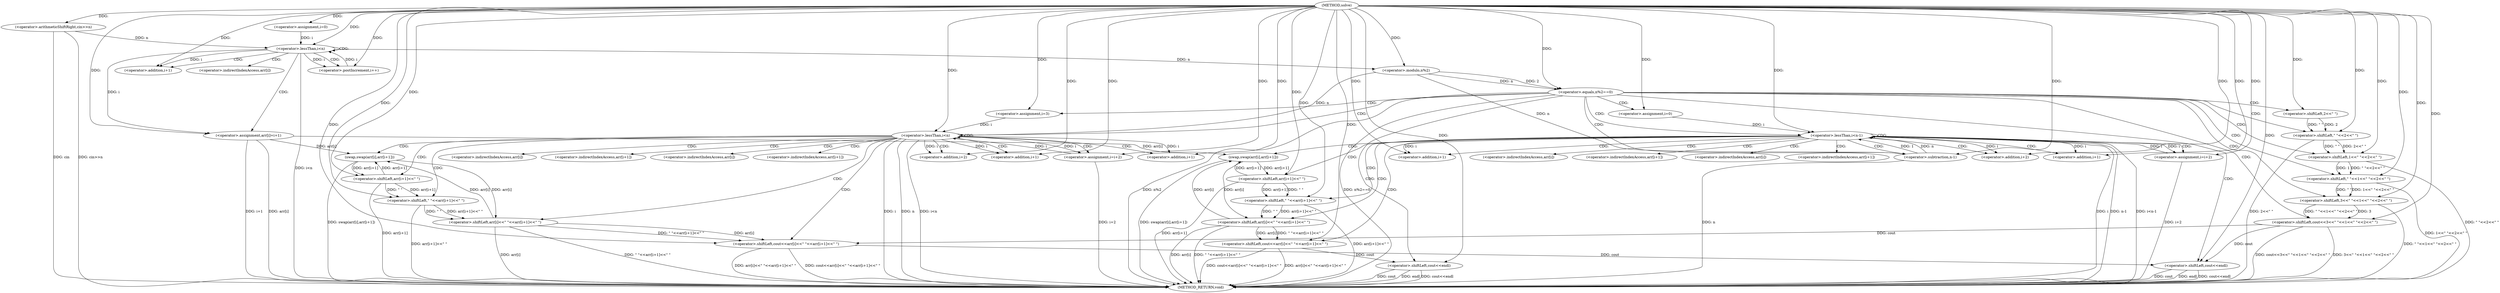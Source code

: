 digraph "solve" {  
"1000101" [label = "(METHOD,solve)" ]
"1000232" [label = "(METHOD_RETURN,void)" ]
"1000104" [label = "(<operator>.arithmeticShiftRight,cin>>n)" ]
"1000110" [label = "(<operator>.assignment,i=0)" ]
"1000113" [label = "(<operator>.lessThan,i<n)" ]
"1000116" [label = "(<operator>.postIncrement,i++)" ]
"1000127" [label = "(<operator>.equals,n%2==0)" ]
"1000119" [label = "(<operator>.assignment,arr[i]=i+1)" ]
"1000173" [label = "(<operator>.shiftLeft,cout<<endl)" ]
"1000128" [label = "(<operator>.modulo,n%2)" ]
"1000135" [label = "(<operator>.assignment,i=0)" ]
"1000138" [label = "(<operator>.lessThan,i<n-1)" ]
"1000178" [label = "(<operator>.shiftLeft,cout<<3<<\" \"<<1<<\" \"<<2<<\" \")" ]
"1000229" [label = "(<operator>.shiftLeft,cout<<endl)" ]
"1000123" [label = "(<operator>.addition,i+1)" ]
"1000144" [label = "(swap,swap(arr[i],arr[i+1]))" ]
"1000153" [label = "(<operator>.shiftLeft,cout<<arr[i]<<\" \"<<arr[i+1]<<\" \")" ]
"1000168" [label = "(<operator>.assignment,i=i+2)" ]
"1000193" [label = "(<operator>.assignment,i=3)" ]
"1000196" [label = "(<operator>.lessThan,i<n)" ]
"1000140" [label = "(<operator>.subtraction,n-1)" ]
"1000180" [label = "(<operator>.shiftLeft,3<<\" \"<<1<<\" \"<<2<<\" \")" ]
"1000200" [label = "(swap,swap(arr[i],arr[i+1]))" ]
"1000209" [label = "(<operator>.shiftLeft,cout<<arr[i]<<\" \"<<arr[i+1]<<\" \")" ]
"1000224" [label = "(<operator>.assignment,i=i+2)" ]
"1000155" [label = "(<operator>.shiftLeft,arr[i]<<\" \"<<arr[i+1]<<\" \")" ]
"1000170" [label = "(<operator>.addition,i+2)" ]
"1000182" [label = "(<operator>.shiftLeft,\" \"<<1<<\" \"<<2<<\" \")" ]
"1000150" [label = "(<operator>.addition,i+1)" ]
"1000159" [label = "(<operator>.shiftLeft,\" \"<<arr[i+1]<<\" \")" ]
"1000184" [label = "(<operator>.shiftLeft,1<<\" \"<<2<<\" \")" ]
"1000211" [label = "(<operator>.shiftLeft,arr[i]<<\" \"<<arr[i+1]<<\" \")" ]
"1000226" [label = "(<operator>.addition,i+2)" ]
"1000161" [label = "(<operator>.shiftLeft,arr[i+1]<<\" \")" ]
"1000186" [label = "(<operator>.shiftLeft,\" \"<<2<<\" \")" ]
"1000206" [label = "(<operator>.addition,i+1)" ]
"1000215" [label = "(<operator>.shiftLeft,\" \"<<arr[i+1]<<\" \")" ]
"1000188" [label = "(<operator>.shiftLeft,2<<\" \")" ]
"1000217" [label = "(<operator>.shiftLeft,arr[i+1]<<\" \")" ]
"1000164" [label = "(<operator>.addition,i+1)" ]
"1000220" [label = "(<operator>.addition,i+1)" ]
"1000120" [label = "(<operator>.indirectIndexAccess,arr[i])" ]
"1000145" [label = "(<operator>.indirectIndexAccess,arr[i])" ]
"1000148" [label = "(<operator>.indirectIndexAccess,arr[i+1])" ]
"1000156" [label = "(<operator>.indirectIndexAccess,arr[i])" ]
"1000201" [label = "(<operator>.indirectIndexAccess,arr[i])" ]
"1000204" [label = "(<operator>.indirectIndexAccess,arr[i+1])" ]
"1000212" [label = "(<operator>.indirectIndexAccess,arr[i])" ]
"1000162" [label = "(<operator>.indirectIndexAccess,arr[i+1])" ]
"1000218" [label = "(<operator>.indirectIndexAccess,arr[i+1])" ]
  "1000104" -> "1000232"  [ label = "DDG: cin>>n"] 
  "1000113" -> "1000232"  [ label = "DDG: i<n"] 
  "1000127" -> "1000232"  [ label = "DDG: n%2"] 
  "1000127" -> "1000232"  [ label = "DDG: n%2==0"] 
  "1000186" -> "1000232"  [ label = "DDG: 2<<\" \""] 
  "1000184" -> "1000232"  [ label = "DDG: \" \"<<2<<\" \""] 
  "1000182" -> "1000232"  [ label = "DDG: 1<<\" \"<<2<<\" \""] 
  "1000180" -> "1000232"  [ label = "DDG: \" \"<<1<<\" \"<<2<<\" \""] 
  "1000178" -> "1000232"  [ label = "DDG: 3<<\" \"<<1<<\" \"<<2<<\" \""] 
  "1000178" -> "1000232"  [ label = "DDG: cout<<3<<\" \"<<1<<\" \"<<2<<\" \""] 
  "1000196" -> "1000232"  [ label = "DDG: i"] 
  "1000196" -> "1000232"  [ label = "DDG: n"] 
  "1000196" -> "1000232"  [ label = "DDG: i<n"] 
  "1000229" -> "1000232"  [ label = "DDG: cout"] 
  "1000229" -> "1000232"  [ label = "DDG: endl"] 
  "1000229" -> "1000232"  [ label = "DDG: cout<<endl"] 
  "1000200" -> "1000232"  [ label = "DDG: swap(arr[i],arr[i+1])"] 
  "1000211" -> "1000232"  [ label = "DDG: arr[i]"] 
  "1000217" -> "1000232"  [ label = "DDG: arr[i+1]"] 
  "1000215" -> "1000232"  [ label = "DDG: arr[i+1]<<\" \""] 
  "1000211" -> "1000232"  [ label = "DDG: \" \"<<arr[i+1]<<\" \""] 
  "1000209" -> "1000232"  [ label = "DDG: arr[i]<<\" \"<<arr[i+1]<<\" \""] 
  "1000209" -> "1000232"  [ label = "DDG: cout<<arr[i]<<\" \"<<arr[i+1]<<\" \""] 
  "1000224" -> "1000232"  [ label = "DDG: i+2"] 
  "1000138" -> "1000232"  [ label = "DDG: i"] 
  "1000140" -> "1000232"  [ label = "DDG: n"] 
  "1000138" -> "1000232"  [ label = "DDG: n-1"] 
  "1000138" -> "1000232"  [ label = "DDG: i<n-1"] 
  "1000173" -> "1000232"  [ label = "DDG: cout"] 
  "1000173" -> "1000232"  [ label = "DDG: endl"] 
  "1000173" -> "1000232"  [ label = "DDG: cout<<endl"] 
  "1000144" -> "1000232"  [ label = "DDG: swap(arr[i],arr[i+1])"] 
  "1000155" -> "1000232"  [ label = "DDG: arr[i]"] 
  "1000161" -> "1000232"  [ label = "DDG: arr[i+1]"] 
  "1000159" -> "1000232"  [ label = "DDG: arr[i+1]<<\" \""] 
  "1000155" -> "1000232"  [ label = "DDG: \" \"<<arr[i+1]<<\" \""] 
  "1000153" -> "1000232"  [ label = "DDG: arr[i]<<\" \"<<arr[i+1]<<\" \""] 
  "1000153" -> "1000232"  [ label = "DDG: cout<<arr[i]<<\" \"<<arr[i+1]<<\" \""] 
  "1000168" -> "1000232"  [ label = "DDG: i+2"] 
  "1000119" -> "1000232"  [ label = "DDG: arr[i]"] 
  "1000119" -> "1000232"  [ label = "DDG: i+1"] 
  "1000104" -> "1000232"  [ label = "DDG: cin"] 
  "1000101" -> "1000104"  [ label = "DDG: "] 
  "1000101" -> "1000110"  [ label = "DDG: "] 
  "1000110" -> "1000113"  [ label = "DDG: i"] 
  "1000116" -> "1000113"  [ label = "DDG: i"] 
  "1000101" -> "1000113"  [ label = "DDG: "] 
  "1000104" -> "1000113"  [ label = "DDG: n"] 
  "1000101" -> "1000116"  [ label = "DDG: "] 
  "1000113" -> "1000116"  [ label = "DDG: i"] 
  "1000113" -> "1000119"  [ label = "DDG: i"] 
  "1000101" -> "1000119"  [ label = "DDG: "] 
  "1000128" -> "1000127"  [ label = "DDG: n"] 
  "1000128" -> "1000127"  [ label = "DDG: 2"] 
  "1000101" -> "1000127"  [ label = "DDG: "] 
  "1000113" -> "1000128"  [ label = "DDG: n"] 
  "1000101" -> "1000128"  [ label = "DDG: "] 
  "1000101" -> "1000135"  [ label = "DDG: "] 
  "1000153" -> "1000173"  [ label = "DDG: cout"] 
  "1000101" -> "1000173"  [ label = "DDG: "] 
  "1000113" -> "1000123"  [ label = "DDG: i"] 
  "1000101" -> "1000123"  [ label = "DDG: "] 
  "1000135" -> "1000138"  [ label = "DDG: i"] 
  "1000168" -> "1000138"  [ label = "DDG: i"] 
  "1000101" -> "1000138"  [ label = "DDG: "] 
  "1000140" -> "1000138"  [ label = "DDG: 1"] 
  "1000140" -> "1000138"  [ label = "DDG: n"] 
  "1000101" -> "1000168"  [ label = "DDG: "] 
  "1000138" -> "1000168"  [ label = "DDG: i"] 
  "1000101" -> "1000178"  [ label = "DDG: "] 
  "1000180" -> "1000178"  [ label = "DDG: \" \"<<1<<\" \"<<2<<\" \""] 
  "1000180" -> "1000178"  [ label = "DDG: 3"] 
  "1000101" -> "1000193"  [ label = "DDG: "] 
  "1000178" -> "1000229"  [ label = "DDG: cout"] 
  "1000209" -> "1000229"  [ label = "DDG: cout"] 
  "1000101" -> "1000229"  [ label = "DDG: "] 
  "1000128" -> "1000140"  [ label = "DDG: n"] 
  "1000101" -> "1000140"  [ label = "DDG: "] 
  "1000155" -> "1000144"  [ label = "DDG: arr[i]"] 
  "1000119" -> "1000144"  [ label = "DDG: arr[i]"] 
  "1000161" -> "1000144"  [ label = "DDG: arr[i+1]"] 
  "1000101" -> "1000153"  [ label = "DDG: "] 
  "1000155" -> "1000153"  [ label = "DDG: arr[i]"] 
  "1000155" -> "1000153"  [ label = "DDG: \" \"<<arr[i+1]<<\" \""] 
  "1000101" -> "1000180"  [ label = "DDG: "] 
  "1000182" -> "1000180"  [ label = "DDG: \" \""] 
  "1000182" -> "1000180"  [ label = "DDG: 1<<\" \"<<2<<\" \""] 
  "1000193" -> "1000196"  [ label = "DDG: i"] 
  "1000224" -> "1000196"  [ label = "DDG: i"] 
  "1000101" -> "1000196"  [ label = "DDG: "] 
  "1000128" -> "1000196"  [ label = "DDG: n"] 
  "1000101" -> "1000224"  [ label = "DDG: "] 
  "1000196" -> "1000224"  [ label = "DDG: i"] 
  "1000144" -> "1000155"  [ label = "DDG: arr[i]"] 
  "1000159" -> "1000155"  [ label = "DDG: arr[i+1]<<\" \""] 
  "1000159" -> "1000155"  [ label = "DDG: \" \""] 
  "1000101" -> "1000170"  [ label = "DDG: "] 
  "1000138" -> "1000170"  [ label = "DDG: i"] 
  "1000101" -> "1000182"  [ label = "DDG: "] 
  "1000184" -> "1000182"  [ label = "DDG: \" \"<<2<<\" \""] 
  "1000184" -> "1000182"  [ label = "DDG: 1"] 
  "1000211" -> "1000200"  [ label = "DDG: arr[i]"] 
  "1000119" -> "1000200"  [ label = "DDG: arr[i]"] 
  "1000217" -> "1000200"  [ label = "DDG: arr[i+1]"] 
  "1000178" -> "1000209"  [ label = "DDG: cout"] 
  "1000101" -> "1000209"  [ label = "DDG: "] 
  "1000211" -> "1000209"  [ label = "DDG: \" \"<<arr[i+1]<<\" \""] 
  "1000211" -> "1000209"  [ label = "DDG: arr[i]"] 
  "1000138" -> "1000150"  [ label = "DDG: i"] 
  "1000101" -> "1000150"  [ label = "DDG: "] 
  "1000101" -> "1000159"  [ label = "DDG: "] 
  "1000161" -> "1000159"  [ label = "DDG: arr[i+1]"] 
  "1000161" -> "1000159"  [ label = "DDG: \" \""] 
  "1000101" -> "1000184"  [ label = "DDG: "] 
  "1000186" -> "1000184"  [ label = "DDG: 2<<\" \""] 
  "1000186" -> "1000184"  [ label = "DDG: \" \""] 
  "1000200" -> "1000211"  [ label = "DDG: arr[i]"] 
  "1000215" -> "1000211"  [ label = "DDG: \" \""] 
  "1000215" -> "1000211"  [ label = "DDG: arr[i+1]<<\" \""] 
  "1000101" -> "1000226"  [ label = "DDG: "] 
  "1000196" -> "1000226"  [ label = "DDG: i"] 
  "1000144" -> "1000161"  [ label = "DDG: arr[i+1]"] 
  "1000101" -> "1000161"  [ label = "DDG: "] 
  "1000101" -> "1000186"  [ label = "DDG: "] 
  "1000188" -> "1000186"  [ label = "DDG: \" \""] 
  "1000188" -> "1000186"  [ label = "DDG: 2"] 
  "1000196" -> "1000206"  [ label = "DDG: i"] 
  "1000101" -> "1000206"  [ label = "DDG: "] 
  "1000101" -> "1000215"  [ label = "DDG: "] 
  "1000217" -> "1000215"  [ label = "DDG: arr[i+1]"] 
  "1000217" -> "1000215"  [ label = "DDG: \" \""] 
  "1000101" -> "1000188"  [ label = "DDG: "] 
  "1000200" -> "1000217"  [ label = "DDG: arr[i+1]"] 
  "1000101" -> "1000217"  [ label = "DDG: "] 
  "1000101" -> "1000164"  [ label = "DDG: "] 
  "1000138" -> "1000164"  [ label = "DDG: i"] 
  "1000101" -> "1000220"  [ label = "DDG: "] 
  "1000196" -> "1000220"  [ label = "DDG: i"] 
  "1000113" -> "1000116"  [ label = "CDG: "] 
  "1000113" -> "1000120"  [ label = "CDG: "] 
  "1000113" -> "1000123"  [ label = "CDG: "] 
  "1000113" -> "1000119"  [ label = "CDG: "] 
  "1000113" -> "1000113"  [ label = "CDG: "] 
  "1000127" -> "1000182"  [ label = "CDG: "] 
  "1000127" -> "1000180"  [ label = "CDG: "] 
  "1000127" -> "1000188"  [ label = "CDG: "] 
  "1000127" -> "1000138"  [ label = "CDG: "] 
  "1000127" -> "1000229"  [ label = "CDG: "] 
  "1000127" -> "1000186"  [ label = "CDG: "] 
  "1000127" -> "1000135"  [ label = "CDG: "] 
  "1000127" -> "1000196"  [ label = "CDG: "] 
  "1000127" -> "1000178"  [ label = "CDG: "] 
  "1000127" -> "1000173"  [ label = "CDG: "] 
  "1000127" -> "1000193"  [ label = "CDG: "] 
  "1000127" -> "1000184"  [ label = "CDG: "] 
  "1000127" -> "1000140"  [ label = "CDG: "] 
  "1000138" -> "1000164"  [ label = "CDG: "] 
  "1000138" -> "1000156"  [ label = "CDG: "] 
  "1000138" -> "1000161"  [ label = "CDG: "] 
  "1000138" -> "1000150"  [ label = "CDG: "] 
  "1000138" -> "1000148"  [ label = "CDG: "] 
  "1000138" -> "1000144"  [ label = "CDG: "] 
  "1000138" -> "1000145"  [ label = "CDG: "] 
  "1000138" -> "1000138"  [ label = "CDG: "] 
  "1000138" -> "1000153"  [ label = "CDG: "] 
  "1000138" -> "1000168"  [ label = "CDG: "] 
  "1000138" -> "1000159"  [ label = "CDG: "] 
  "1000138" -> "1000155"  [ label = "CDG: "] 
  "1000138" -> "1000170"  [ label = "CDG: "] 
  "1000138" -> "1000162"  [ label = "CDG: "] 
  "1000138" -> "1000140"  [ label = "CDG: "] 
  "1000196" -> "1000200"  [ label = "CDG: "] 
  "1000196" -> "1000211"  [ label = "CDG: "] 
  "1000196" -> "1000204"  [ label = "CDG: "] 
  "1000196" -> "1000206"  [ label = "CDG: "] 
  "1000196" -> "1000220"  [ label = "CDG: "] 
  "1000196" -> "1000201"  [ label = "CDG: "] 
  "1000196" -> "1000224"  [ label = "CDG: "] 
  "1000196" -> "1000217"  [ label = "CDG: "] 
  "1000196" -> "1000226"  [ label = "CDG: "] 
  "1000196" -> "1000212"  [ label = "CDG: "] 
  "1000196" -> "1000196"  [ label = "CDG: "] 
  "1000196" -> "1000215"  [ label = "CDG: "] 
  "1000196" -> "1000218"  [ label = "CDG: "] 
  "1000196" -> "1000209"  [ label = "CDG: "] 
}
